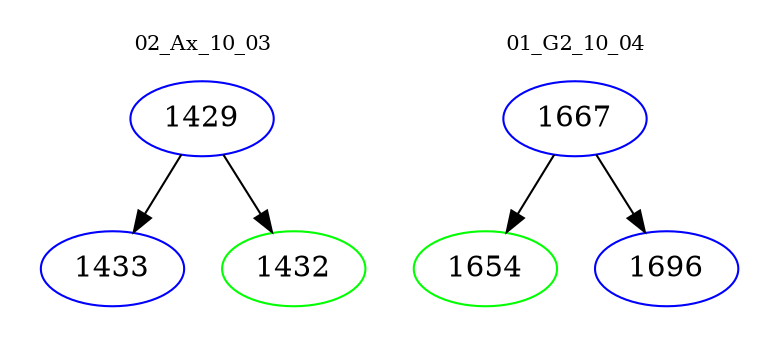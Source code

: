 digraph{
subgraph cluster_0 {
color = white
label = "02_Ax_10_03";
fontsize=10;
T0_1429 [label="1429", color="blue"]
T0_1429 -> T0_1433 [color="black"]
T0_1433 [label="1433", color="blue"]
T0_1429 -> T0_1432 [color="black"]
T0_1432 [label="1432", color="green"]
}
subgraph cluster_1 {
color = white
label = "01_G2_10_04";
fontsize=10;
T1_1667 [label="1667", color="blue"]
T1_1667 -> T1_1654 [color="black"]
T1_1654 [label="1654", color="green"]
T1_1667 -> T1_1696 [color="black"]
T1_1696 [label="1696", color="blue"]
}
}
